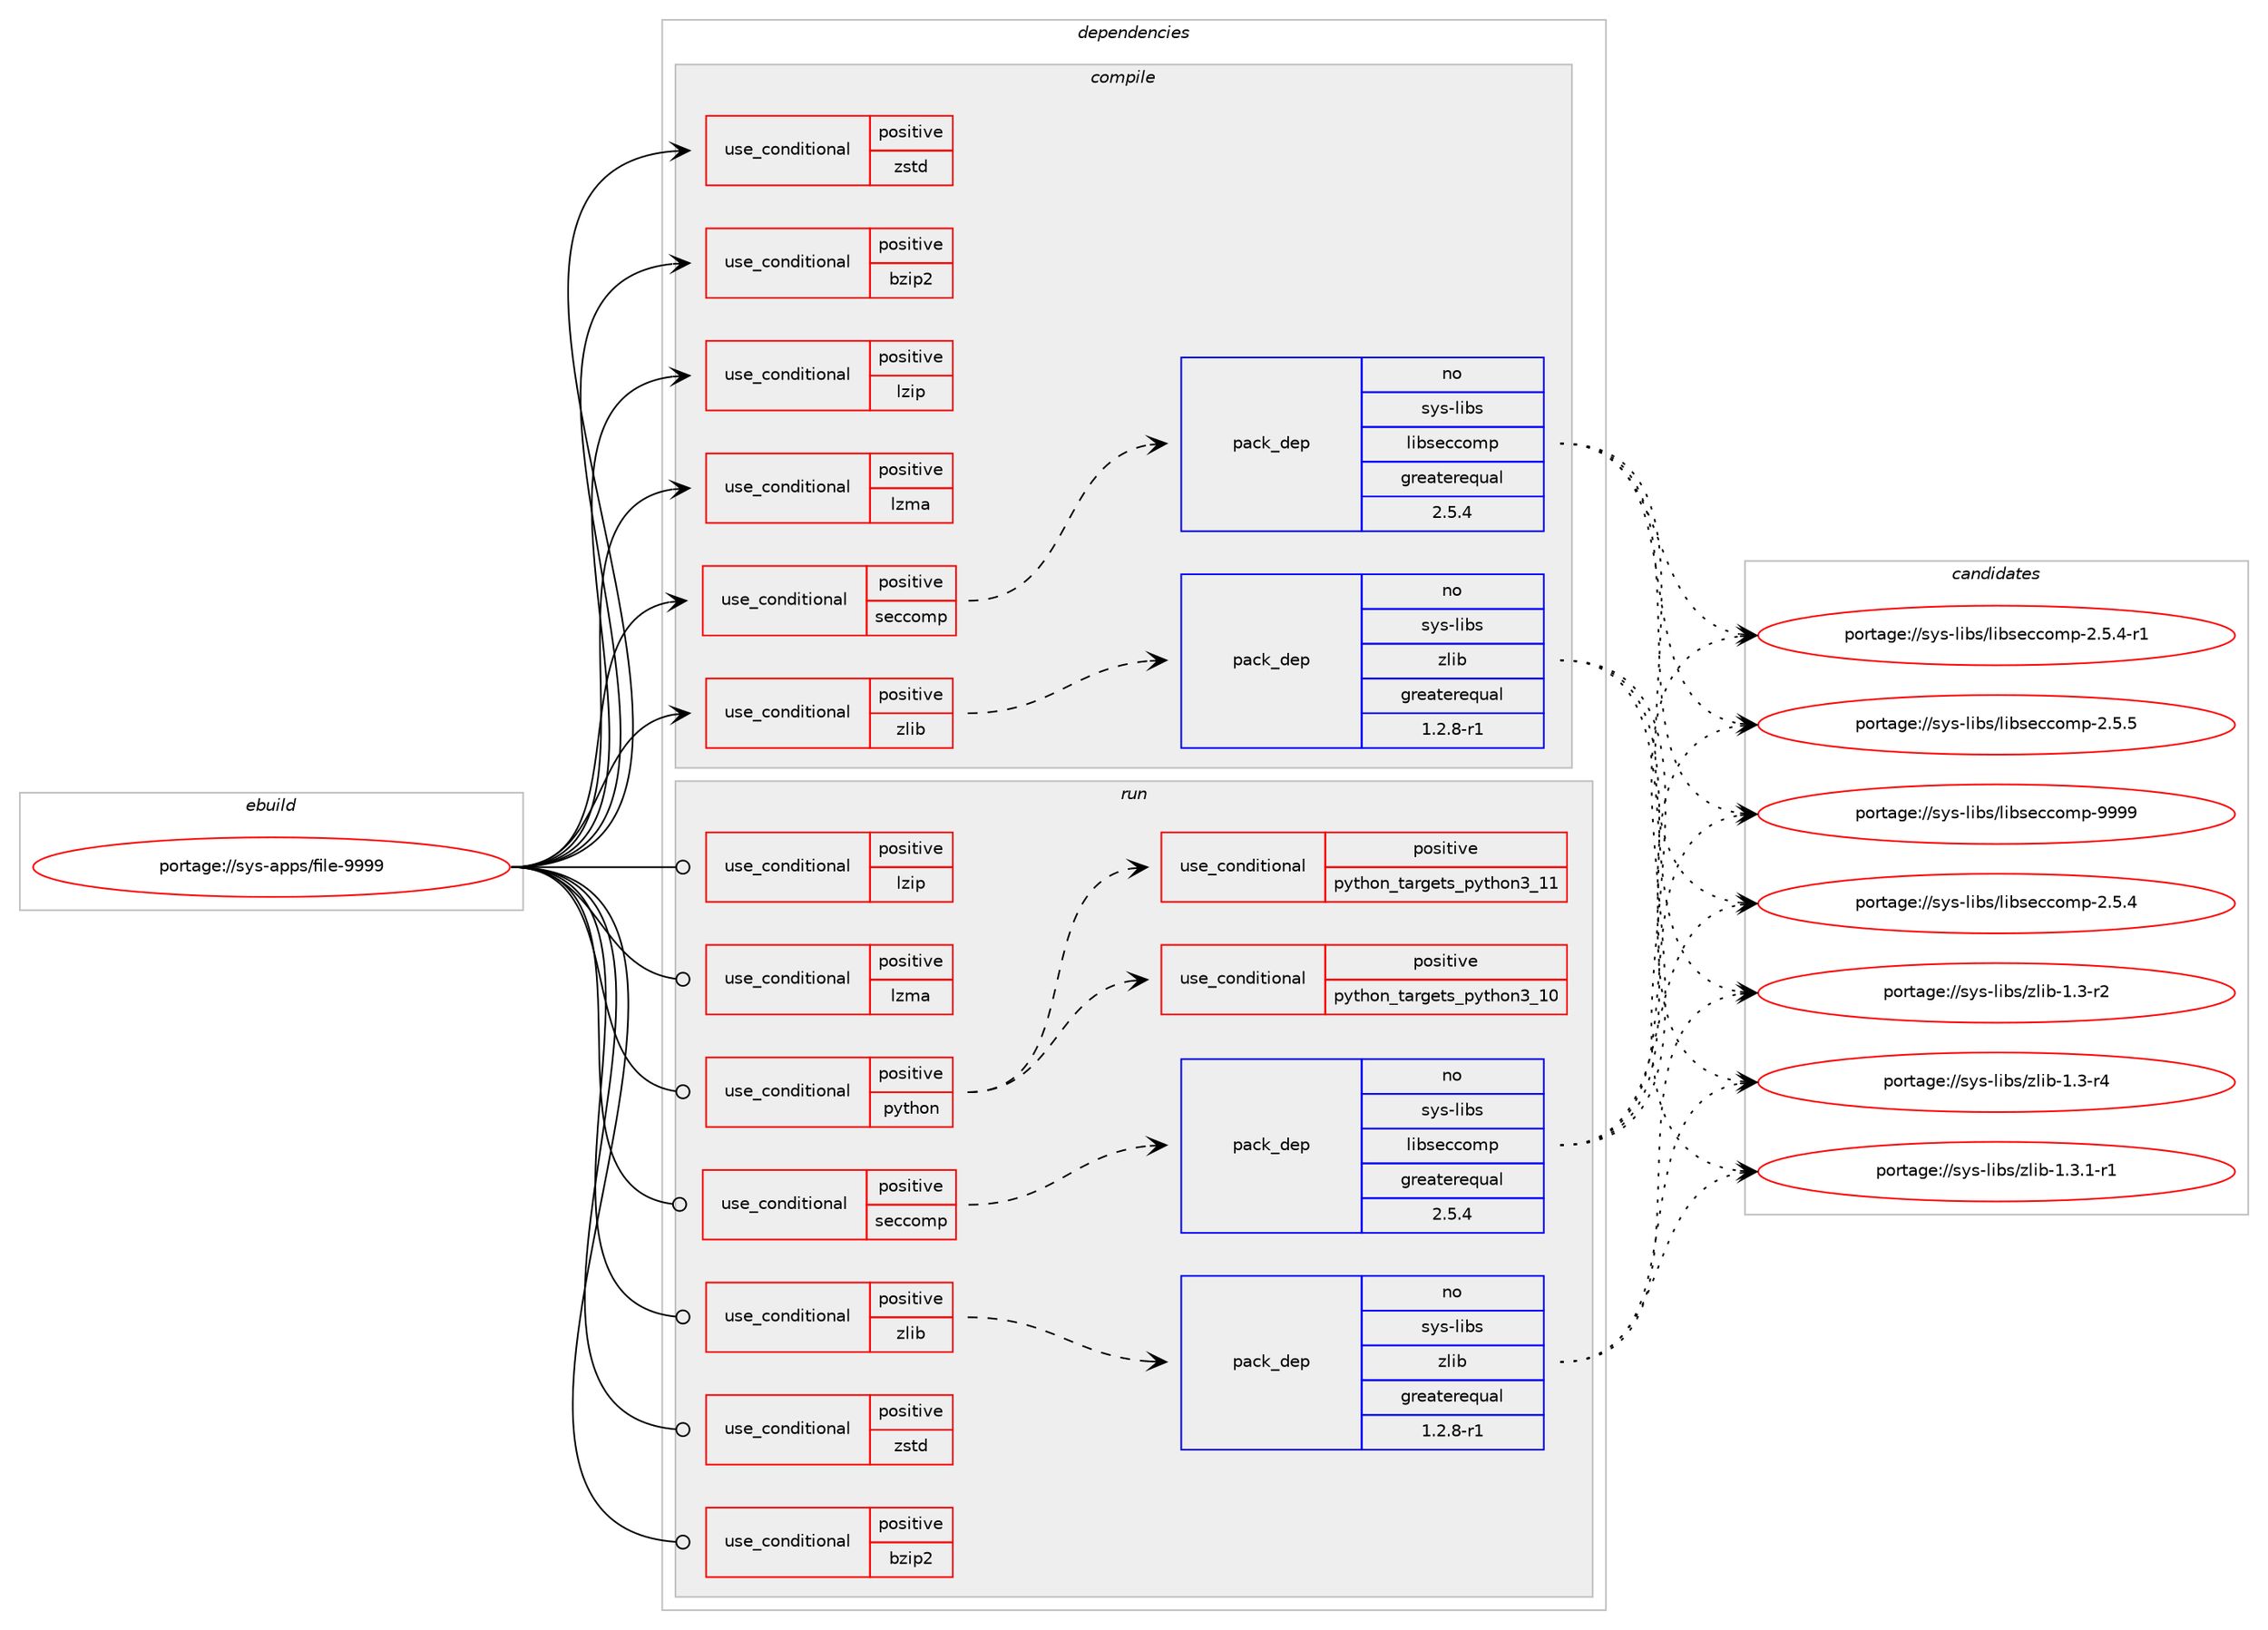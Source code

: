 digraph prolog {

# *************
# Graph options
# *************

newrank=true;
concentrate=true;
compound=true;
graph [rankdir=LR,fontname=Helvetica,fontsize=10,ranksep=1.5];#, ranksep=2.5, nodesep=0.2];
edge  [arrowhead=vee];
node  [fontname=Helvetica,fontsize=10];

# **********
# The ebuild
# **********

subgraph cluster_leftcol {
color=gray;
rank=same;
label=<<i>ebuild</i>>;
id [label="portage://sys-apps/file-9999", color=red, width=4, href="../sys-apps/file-9999.svg"];
}

# ****************
# The dependencies
# ****************

subgraph cluster_midcol {
color=gray;
label=<<i>dependencies</i>>;
subgraph cluster_compile {
fillcolor="#eeeeee";
style=filled;
label=<<i>compile</i>>;
subgraph cond11995 {
dependency17384 [label=<<TABLE BORDER="0" CELLBORDER="1" CELLSPACING="0" CELLPADDING="4"><TR><TD ROWSPAN="3" CELLPADDING="10">use_conditional</TD></TR><TR><TD>positive</TD></TR><TR><TD>bzip2</TD></TR></TABLE>>, shape=none, color=red];
# *** BEGIN UNKNOWN DEPENDENCY TYPE (TODO) ***
# dependency17384 -> package_dependency(portage://sys-apps/file-9999,install,no,app-arch,bzip2,none,[,,],[],[use(optenable(abi_x86_32),negative),use(optenable(abi_x86_64),negative),use(optenable(abi_x86_x32),negative),use(optenable(abi_mips_n32),negative),use(optenable(abi_mips_n64),negative),use(optenable(abi_mips_o32),negative),use(optenable(abi_s390_32),negative),use(optenable(abi_s390_64),negative)])
# *** END UNKNOWN DEPENDENCY TYPE (TODO) ***

}
id:e -> dependency17384:w [weight=20,style="solid",arrowhead="vee"];
subgraph cond11996 {
dependency17385 [label=<<TABLE BORDER="0" CELLBORDER="1" CELLSPACING="0" CELLPADDING="4"><TR><TD ROWSPAN="3" CELLPADDING="10">use_conditional</TD></TR><TR><TD>positive</TD></TR><TR><TD>lzip</TD></TR></TABLE>>, shape=none, color=red];
# *** BEGIN UNKNOWN DEPENDENCY TYPE (TODO) ***
# dependency17385 -> package_dependency(portage://sys-apps/file-9999,install,no,app-arch,lzlib,none,[,,],[],[])
# *** END UNKNOWN DEPENDENCY TYPE (TODO) ***

}
id:e -> dependency17385:w [weight=20,style="solid",arrowhead="vee"];
subgraph cond11997 {
dependency17386 [label=<<TABLE BORDER="0" CELLBORDER="1" CELLSPACING="0" CELLPADDING="4"><TR><TD ROWSPAN="3" CELLPADDING="10">use_conditional</TD></TR><TR><TD>positive</TD></TR><TR><TD>lzma</TD></TR></TABLE>>, shape=none, color=red];
# *** BEGIN UNKNOWN DEPENDENCY TYPE (TODO) ***
# dependency17386 -> package_dependency(portage://sys-apps/file-9999,install,no,app-arch,xz-utils,none,[,,],[],[use(optenable(abi_x86_32),negative),use(optenable(abi_x86_64),negative),use(optenable(abi_x86_x32),negative),use(optenable(abi_mips_n32),negative),use(optenable(abi_mips_n64),negative),use(optenable(abi_mips_o32),negative),use(optenable(abi_s390_32),negative),use(optenable(abi_s390_64),negative)])
# *** END UNKNOWN DEPENDENCY TYPE (TODO) ***

}
id:e -> dependency17386:w [weight=20,style="solid",arrowhead="vee"];
subgraph cond11998 {
dependency17387 [label=<<TABLE BORDER="0" CELLBORDER="1" CELLSPACING="0" CELLPADDING="4"><TR><TD ROWSPAN="3" CELLPADDING="10">use_conditional</TD></TR><TR><TD>positive</TD></TR><TR><TD>seccomp</TD></TR></TABLE>>, shape=none, color=red];
subgraph pack5213 {
dependency17388 [label=<<TABLE BORDER="0" CELLBORDER="1" CELLSPACING="0" CELLPADDING="4" WIDTH="220"><TR><TD ROWSPAN="6" CELLPADDING="30">pack_dep</TD></TR><TR><TD WIDTH="110">no</TD></TR><TR><TD>sys-libs</TD></TR><TR><TD>libseccomp</TD></TR><TR><TD>greaterequal</TD></TR><TR><TD>2.5.4</TD></TR></TABLE>>, shape=none, color=blue];
}
dependency17387:e -> dependency17388:w [weight=20,style="dashed",arrowhead="vee"];
}
id:e -> dependency17387:w [weight=20,style="solid",arrowhead="vee"];
subgraph cond11999 {
dependency17389 [label=<<TABLE BORDER="0" CELLBORDER="1" CELLSPACING="0" CELLPADDING="4"><TR><TD ROWSPAN="3" CELLPADDING="10">use_conditional</TD></TR><TR><TD>positive</TD></TR><TR><TD>zlib</TD></TR></TABLE>>, shape=none, color=red];
subgraph pack5214 {
dependency17390 [label=<<TABLE BORDER="0" CELLBORDER="1" CELLSPACING="0" CELLPADDING="4" WIDTH="220"><TR><TD ROWSPAN="6" CELLPADDING="30">pack_dep</TD></TR><TR><TD WIDTH="110">no</TD></TR><TR><TD>sys-libs</TD></TR><TR><TD>zlib</TD></TR><TR><TD>greaterequal</TD></TR><TR><TD>1.2.8-r1</TD></TR></TABLE>>, shape=none, color=blue];
}
dependency17389:e -> dependency17390:w [weight=20,style="dashed",arrowhead="vee"];
}
id:e -> dependency17389:w [weight=20,style="solid",arrowhead="vee"];
subgraph cond12000 {
dependency17391 [label=<<TABLE BORDER="0" CELLBORDER="1" CELLSPACING="0" CELLPADDING="4"><TR><TD ROWSPAN="3" CELLPADDING="10">use_conditional</TD></TR><TR><TD>positive</TD></TR><TR><TD>zstd</TD></TR></TABLE>>, shape=none, color=red];
# *** BEGIN UNKNOWN DEPENDENCY TYPE (TODO) ***
# dependency17391 -> package_dependency(portage://sys-apps/file-9999,install,no,app-arch,zstd,none,[,,],any_same_slot,[use(optenable(abi_x86_32),negative),use(optenable(abi_x86_64),negative),use(optenable(abi_x86_x32),negative),use(optenable(abi_mips_n32),negative),use(optenable(abi_mips_n64),negative),use(optenable(abi_mips_o32),negative),use(optenable(abi_s390_32),negative),use(optenable(abi_s390_64),negative)])
# *** END UNKNOWN DEPENDENCY TYPE (TODO) ***

}
id:e -> dependency17391:w [weight=20,style="solid",arrowhead="vee"];
}
subgraph cluster_compileandrun {
fillcolor="#eeeeee";
style=filled;
label=<<i>compile and run</i>>;
}
subgraph cluster_run {
fillcolor="#eeeeee";
style=filled;
label=<<i>run</i>>;
subgraph cond12001 {
dependency17392 [label=<<TABLE BORDER="0" CELLBORDER="1" CELLSPACING="0" CELLPADDING="4"><TR><TD ROWSPAN="3" CELLPADDING="10">use_conditional</TD></TR><TR><TD>positive</TD></TR><TR><TD>bzip2</TD></TR></TABLE>>, shape=none, color=red];
# *** BEGIN UNKNOWN DEPENDENCY TYPE (TODO) ***
# dependency17392 -> package_dependency(portage://sys-apps/file-9999,run,no,app-arch,bzip2,none,[,,],[],[use(optenable(abi_x86_32),negative),use(optenable(abi_x86_64),negative),use(optenable(abi_x86_x32),negative),use(optenable(abi_mips_n32),negative),use(optenable(abi_mips_n64),negative),use(optenable(abi_mips_o32),negative),use(optenable(abi_s390_32),negative),use(optenable(abi_s390_64),negative)])
# *** END UNKNOWN DEPENDENCY TYPE (TODO) ***

}
id:e -> dependency17392:w [weight=20,style="solid",arrowhead="odot"];
subgraph cond12002 {
dependency17393 [label=<<TABLE BORDER="0" CELLBORDER="1" CELLSPACING="0" CELLPADDING="4"><TR><TD ROWSPAN="3" CELLPADDING="10">use_conditional</TD></TR><TR><TD>positive</TD></TR><TR><TD>lzip</TD></TR></TABLE>>, shape=none, color=red];
# *** BEGIN UNKNOWN DEPENDENCY TYPE (TODO) ***
# dependency17393 -> package_dependency(portage://sys-apps/file-9999,run,no,app-arch,lzlib,none,[,,],[],[])
# *** END UNKNOWN DEPENDENCY TYPE (TODO) ***

}
id:e -> dependency17393:w [weight=20,style="solid",arrowhead="odot"];
subgraph cond12003 {
dependency17394 [label=<<TABLE BORDER="0" CELLBORDER="1" CELLSPACING="0" CELLPADDING="4"><TR><TD ROWSPAN="3" CELLPADDING="10">use_conditional</TD></TR><TR><TD>positive</TD></TR><TR><TD>lzma</TD></TR></TABLE>>, shape=none, color=red];
# *** BEGIN UNKNOWN DEPENDENCY TYPE (TODO) ***
# dependency17394 -> package_dependency(portage://sys-apps/file-9999,run,no,app-arch,xz-utils,none,[,,],[],[use(optenable(abi_x86_32),negative),use(optenable(abi_x86_64),negative),use(optenable(abi_x86_x32),negative),use(optenable(abi_mips_n32),negative),use(optenable(abi_mips_n64),negative),use(optenable(abi_mips_o32),negative),use(optenable(abi_s390_32),negative),use(optenable(abi_s390_64),negative)])
# *** END UNKNOWN DEPENDENCY TYPE (TODO) ***

}
id:e -> dependency17394:w [weight=20,style="solid",arrowhead="odot"];
subgraph cond12004 {
dependency17395 [label=<<TABLE BORDER="0" CELLBORDER="1" CELLSPACING="0" CELLPADDING="4"><TR><TD ROWSPAN="3" CELLPADDING="10">use_conditional</TD></TR><TR><TD>positive</TD></TR><TR><TD>python</TD></TR></TABLE>>, shape=none, color=red];
subgraph cond12005 {
dependency17396 [label=<<TABLE BORDER="0" CELLBORDER="1" CELLSPACING="0" CELLPADDING="4"><TR><TD ROWSPAN="3" CELLPADDING="10">use_conditional</TD></TR><TR><TD>positive</TD></TR><TR><TD>python_targets_python3_10</TD></TR></TABLE>>, shape=none, color=red];
# *** BEGIN UNKNOWN DEPENDENCY TYPE (TODO) ***
# dependency17396 -> package_dependency(portage://sys-apps/file-9999,run,no,dev-lang,python,none,[,,],[slot(3.10)],[])
# *** END UNKNOWN DEPENDENCY TYPE (TODO) ***

}
dependency17395:e -> dependency17396:w [weight=20,style="dashed",arrowhead="vee"];
subgraph cond12006 {
dependency17397 [label=<<TABLE BORDER="0" CELLBORDER="1" CELLSPACING="0" CELLPADDING="4"><TR><TD ROWSPAN="3" CELLPADDING="10">use_conditional</TD></TR><TR><TD>positive</TD></TR><TR><TD>python_targets_python3_11</TD></TR></TABLE>>, shape=none, color=red];
# *** BEGIN UNKNOWN DEPENDENCY TYPE (TODO) ***
# dependency17397 -> package_dependency(portage://sys-apps/file-9999,run,no,dev-lang,python,none,[,,],[slot(3.11)],[])
# *** END UNKNOWN DEPENDENCY TYPE (TODO) ***

}
dependency17395:e -> dependency17397:w [weight=20,style="dashed",arrowhead="vee"];
# *** BEGIN UNKNOWN DEPENDENCY TYPE (TODO) ***
# dependency17395 -> package_dependency(portage://sys-apps/file-9999,run,weak,dev-python,python-magic,none,[,,],[],[])
# *** END UNKNOWN DEPENDENCY TYPE (TODO) ***

}
id:e -> dependency17395:w [weight=20,style="solid",arrowhead="odot"];
subgraph cond12007 {
dependency17398 [label=<<TABLE BORDER="0" CELLBORDER="1" CELLSPACING="0" CELLPADDING="4"><TR><TD ROWSPAN="3" CELLPADDING="10">use_conditional</TD></TR><TR><TD>positive</TD></TR><TR><TD>seccomp</TD></TR></TABLE>>, shape=none, color=red];
subgraph pack5215 {
dependency17399 [label=<<TABLE BORDER="0" CELLBORDER="1" CELLSPACING="0" CELLPADDING="4" WIDTH="220"><TR><TD ROWSPAN="6" CELLPADDING="30">pack_dep</TD></TR><TR><TD WIDTH="110">no</TD></TR><TR><TD>sys-libs</TD></TR><TR><TD>libseccomp</TD></TR><TR><TD>greaterequal</TD></TR><TR><TD>2.5.4</TD></TR></TABLE>>, shape=none, color=blue];
}
dependency17398:e -> dependency17399:w [weight=20,style="dashed",arrowhead="vee"];
}
id:e -> dependency17398:w [weight=20,style="solid",arrowhead="odot"];
subgraph cond12008 {
dependency17400 [label=<<TABLE BORDER="0" CELLBORDER="1" CELLSPACING="0" CELLPADDING="4"><TR><TD ROWSPAN="3" CELLPADDING="10">use_conditional</TD></TR><TR><TD>positive</TD></TR><TR><TD>zlib</TD></TR></TABLE>>, shape=none, color=red];
subgraph pack5216 {
dependency17401 [label=<<TABLE BORDER="0" CELLBORDER="1" CELLSPACING="0" CELLPADDING="4" WIDTH="220"><TR><TD ROWSPAN="6" CELLPADDING="30">pack_dep</TD></TR><TR><TD WIDTH="110">no</TD></TR><TR><TD>sys-libs</TD></TR><TR><TD>zlib</TD></TR><TR><TD>greaterequal</TD></TR><TR><TD>1.2.8-r1</TD></TR></TABLE>>, shape=none, color=blue];
}
dependency17400:e -> dependency17401:w [weight=20,style="dashed",arrowhead="vee"];
}
id:e -> dependency17400:w [weight=20,style="solid",arrowhead="odot"];
subgraph cond12009 {
dependency17402 [label=<<TABLE BORDER="0" CELLBORDER="1" CELLSPACING="0" CELLPADDING="4"><TR><TD ROWSPAN="3" CELLPADDING="10">use_conditional</TD></TR><TR><TD>positive</TD></TR><TR><TD>zstd</TD></TR></TABLE>>, shape=none, color=red];
# *** BEGIN UNKNOWN DEPENDENCY TYPE (TODO) ***
# dependency17402 -> package_dependency(portage://sys-apps/file-9999,run,no,app-arch,zstd,none,[,,],any_same_slot,[use(optenable(abi_x86_32),negative),use(optenable(abi_x86_64),negative),use(optenable(abi_x86_x32),negative),use(optenable(abi_mips_n32),negative),use(optenable(abi_mips_n64),negative),use(optenable(abi_mips_o32),negative),use(optenable(abi_s390_32),negative),use(optenable(abi_s390_64),negative)])
# *** END UNKNOWN DEPENDENCY TYPE (TODO) ***

}
id:e -> dependency17402:w [weight=20,style="solid",arrowhead="odot"];
}
}

# **************
# The candidates
# **************

subgraph cluster_choices {
rank=same;
color=gray;
label=<<i>candidates</i>>;

subgraph choice5213 {
color=black;
nodesep=1;
choice115121115451081059811547108105981151019999111109112455046534652 [label="portage://sys-libs/libseccomp-2.5.4", color=red, width=4,href="../sys-libs/libseccomp-2.5.4.svg"];
choice1151211154510810598115471081059811510199991111091124550465346524511449 [label="portage://sys-libs/libseccomp-2.5.4-r1", color=red, width=4,href="../sys-libs/libseccomp-2.5.4-r1.svg"];
choice115121115451081059811547108105981151019999111109112455046534653 [label="portage://sys-libs/libseccomp-2.5.5", color=red, width=4,href="../sys-libs/libseccomp-2.5.5.svg"];
choice1151211154510810598115471081059811510199991111091124557575757 [label="portage://sys-libs/libseccomp-9999", color=red, width=4,href="../sys-libs/libseccomp-9999.svg"];
dependency17388:e -> choice115121115451081059811547108105981151019999111109112455046534652:w [style=dotted,weight="100"];
dependency17388:e -> choice1151211154510810598115471081059811510199991111091124550465346524511449:w [style=dotted,weight="100"];
dependency17388:e -> choice115121115451081059811547108105981151019999111109112455046534653:w [style=dotted,weight="100"];
dependency17388:e -> choice1151211154510810598115471081059811510199991111091124557575757:w [style=dotted,weight="100"];
}
subgraph choice5214 {
color=black;
nodesep=1;
choice11512111545108105981154712210810598454946514511450 [label="portage://sys-libs/zlib-1.3-r2", color=red, width=4,href="../sys-libs/zlib-1.3-r2.svg"];
choice11512111545108105981154712210810598454946514511452 [label="portage://sys-libs/zlib-1.3-r4", color=red, width=4,href="../sys-libs/zlib-1.3-r4.svg"];
choice115121115451081059811547122108105984549465146494511449 [label="portage://sys-libs/zlib-1.3.1-r1", color=red, width=4,href="../sys-libs/zlib-1.3.1-r1.svg"];
dependency17390:e -> choice11512111545108105981154712210810598454946514511450:w [style=dotted,weight="100"];
dependency17390:e -> choice11512111545108105981154712210810598454946514511452:w [style=dotted,weight="100"];
dependency17390:e -> choice115121115451081059811547122108105984549465146494511449:w [style=dotted,weight="100"];
}
subgraph choice5215 {
color=black;
nodesep=1;
choice115121115451081059811547108105981151019999111109112455046534652 [label="portage://sys-libs/libseccomp-2.5.4", color=red, width=4,href="../sys-libs/libseccomp-2.5.4.svg"];
choice1151211154510810598115471081059811510199991111091124550465346524511449 [label="portage://sys-libs/libseccomp-2.5.4-r1", color=red, width=4,href="../sys-libs/libseccomp-2.5.4-r1.svg"];
choice115121115451081059811547108105981151019999111109112455046534653 [label="portage://sys-libs/libseccomp-2.5.5", color=red, width=4,href="../sys-libs/libseccomp-2.5.5.svg"];
choice1151211154510810598115471081059811510199991111091124557575757 [label="portage://sys-libs/libseccomp-9999", color=red, width=4,href="../sys-libs/libseccomp-9999.svg"];
dependency17399:e -> choice115121115451081059811547108105981151019999111109112455046534652:w [style=dotted,weight="100"];
dependency17399:e -> choice1151211154510810598115471081059811510199991111091124550465346524511449:w [style=dotted,weight="100"];
dependency17399:e -> choice115121115451081059811547108105981151019999111109112455046534653:w [style=dotted,weight="100"];
dependency17399:e -> choice1151211154510810598115471081059811510199991111091124557575757:w [style=dotted,weight="100"];
}
subgraph choice5216 {
color=black;
nodesep=1;
choice11512111545108105981154712210810598454946514511450 [label="portage://sys-libs/zlib-1.3-r2", color=red, width=4,href="../sys-libs/zlib-1.3-r2.svg"];
choice11512111545108105981154712210810598454946514511452 [label="portage://sys-libs/zlib-1.3-r4", color=red, width=4,href="../sys-libs/zlib-1.3-r4.svg"];
choice115121115451081059811547122108105984549465146494511449 [label="portage://sys-libs/zlib-1.3.1-r1", color=red, width=4,href="../sys-libs/zlib-1.3.1-r1.svg"];
dependency17401:e -> choice11512111545108105981154712210810598454946514511450:w [style=dotted,weight="100"];
dependency17401:e -> choice11512111545108105981154712210810598454946514511452:w [style=dotted,weight="100"];
dependency17401:e -> choice115121115451081059811547122108105984549465146494511449:w [style=dotted,weight="100"];
}
}

}
